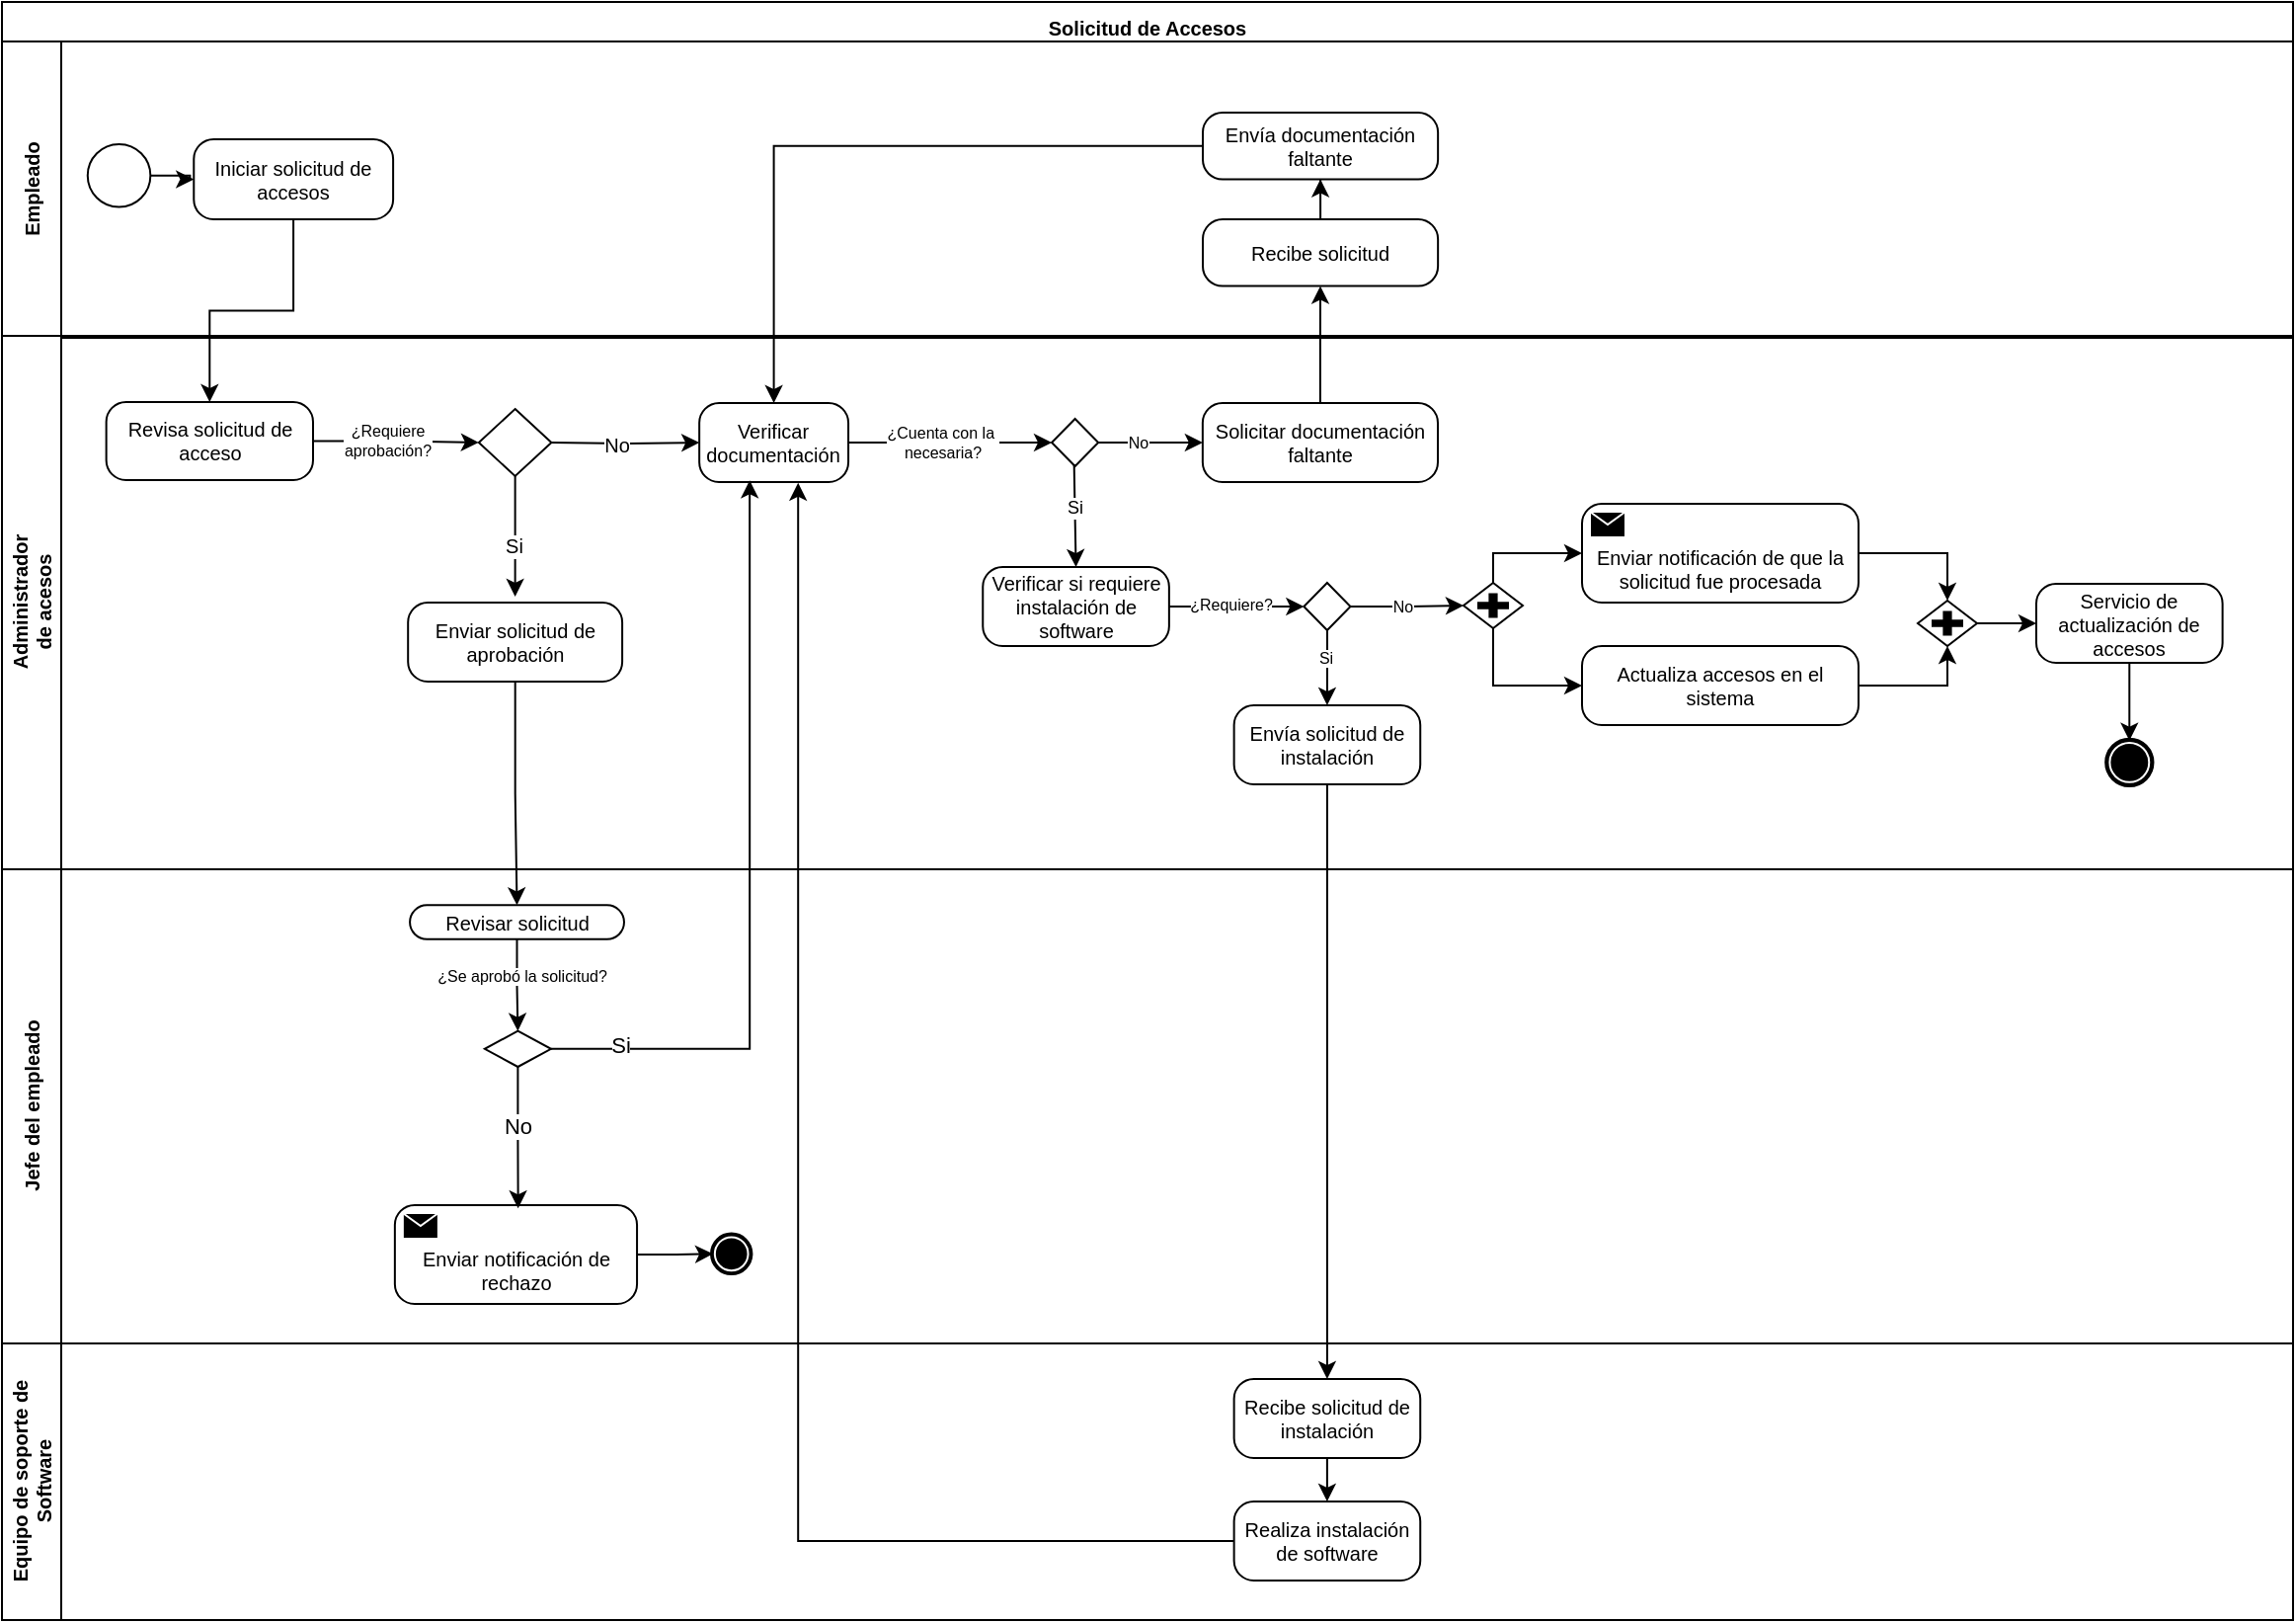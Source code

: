 <mxfile version="24.4.0" type="github">
  <diagram name="Página-1" id="WT7hfLJT9qiMbYiOzxR-">
    <mxGraphModel dx="1322" dy="656" grid="1" gridSize="10" guides="1" tooltips="1" connect="1" arrows="1" fold="1" page="1" pageScale="1" pageWidth="1169" pageHeight="827" math="0" shadow="0">
      <root>
        <mxCell id="0" />
        <mxCell id="1" parent="0" />
        <mxCell id="NLfXD7O3pRbXmPX5Px7o-197" value="" style="group" parent="1" vertex="1" connectable="0">
          <mxGeometry y="1" width="1160" height="819" as="geometry" />
        </mxCell>
        <mxCell id="NLfXD7O3pRbXmPX5Px7o-6" value="Solicitud de Accesos" style="swimlane;html=1;childLayout=stackLayout;resizeParent=1;resizeParentMax=0;horizontal=1;startSize=20;horizontalStack=0;whiteSpace=wrap;spacingTop=5;fontSize=10;container=1;" parent="NLfXD7O3pRbXmPX5Px7o-197" vertex="1">
          <mxGeometry width="1160" height="819" as="geometry" />
        </mxCell>
        <mxCell id="NLfXD7O3pRbXmPX5Px7o-7" value="Empleado" style="swimlane;html=1;startSize=30;horizontal=0;fontSize=10;" parent="NLfXD7O3pRbXmPX5Px7o-197" vertex="1">
          <mxGeometry y="20" width="1160" height="150" as="geometry" />
        </mxCell>
        <mxCell id="NLfXD7O3pRbXmPX5Px7o-17" style="edgeStyle=orthogonalEdgeStyle;rounded=0;orthogonalLoop=1;jettySize=auto;html=1;" parent="NLfXD7O3pRbXmPX5Px7o-7" source="NLfXD7O3pRbXmPX5Px7o-15" target="NLfXD7O3pRbXmPX5Px7o-16" edge="1">
          <mxGeometry relative="1" as="geometry" />
        </mxCell>
        <mxCell id="NLfXD7O3pRbXmPX5Px7o-15" value="" style="points=[[0.145,0.145,0],[0.5,0,0],[0.855,0.145,0],[1,0.5,0],[0.855,0.855,0],[0.5,1,0],[0.145,0.855,0],[0,0.5,0]];shape=mxgraph.bpmn.event;html=1;verticalLabelPosition=bottom;labelBackgroundColor=#ffffff;verticalAlign=top;align=center;perimeter=ellipsePerimeter;outlineConnect=0;aspect=fixed;outline=standard;symbol=general;" parent="NLfXD7O3pRbXmPX5Px7o-7" vertex="1">
          <mxGeometry x="43.382" y="52" width="31.791" height="31.791" as="geometry" />
        </mxCell>
        <mxCell id="NLfXD7O3pRbXmPX5Px7o-16" value="Iniciar solicitud de accesos" style="points=[[0.25,0,0],[0.5,0,0],[0.75,0,0],[1,0.25,0],[1,0.5,0],[1,0.75,0],[0.75,1,0],[0.5,1,0],[0.25,1,0],[0,0.75,0],[0,0.5,0],[0,0.25,0]];shape=mxgraph.bpmn.task;whiteSpace=wrap;rectStyle=rounded;size=10;html=1;container=1;expand=0;collapsible=0;taskMarker=abstract;fontSize=10;" parent="NLfXD7O3pRbXmPX5Px7o-7" vertex="1">
          <mxGeometry x="97.138" y="49.5" width="100.911" height="40.5" as="geometry" />
        </mxCell>
        <mxCell id="NLfXD7O3pRbXmPX5Px7o-195" style="edgeStyle=orthogonalEdgeStyle;rounded=0;orthogonalLoop=1;jettySize=auto;html=1;" parent="NLfXD7O3pRbXmPX5Px7o-7" source="NLfXD7O3pRbXmPX5Px7o-191" target="NLfXD7O3pRbXmPX5Px7o-193" edge="1">
          <mxGeometry relative="1" as="geometry" />
        </mxCell>
        <mxCell id="NLfXD7O3pRbXmPX5Px7o-191" value="Recibe solicitud" style="points=[[0.25,0,0],[0.5,0,0],[0.75,0,0],[1,0.25,0],[1,0.5,0],[1,0.75,0],[0.75,1,0],[0.5,1,0],[0.25,1,0],[0,0.75,0],[0,0.5,0],[0,0.25,0]];shape=mxgraph.bpmn.task;whiteSpace=wrap;rectStyle=rounded;size=10;html=1;container=1;expand=0;collapsible=0;taskMarker=abstract;fontSize=10;" parent="NLfXD7O3pRbXmPX5Px7o-7" vertex="1">
          <mxGeometry x="608" y="90" width="119.07" height="33.79" as="geometry" />
        </mxCell>
        <mxCell id="NLfXD7O3pRbXmPX5Px7o-193" value="Envía documentación faltante" style="points=[[0.25,0,0],[0.5,0,0],[0.75,0,0],[1,0.25,0],[1,0.5,0],[1,0.75,0],[0.75,1,0],[0.5,1,0],[0.25,1,0],[0,0.75,0],[0,0.5,0],[0,0.25,0]];shape=mxgraph.bpmn.task;whiteSpace=wrap;rectStyle=rounded;size=10;html=1;container=1;expand=0;collapsible=0;taskMarker=abstract;fontSize=10;" parent="NLfXD7O3pRbXmPX5Px7o-7" vertex="1">
          <mxGeometry x="608" y="36" width="119.07" height="33.79" as="geometry" />
        </mxCell>
        <mxCell id="NLfXD7O3pRbXmPX5Px7o-86" style="edgeStyle=orthogonalEdgeStyle;rounded=0;orthogonalLoop=1;jettySize=auto;html=1;" parent="NLfXD7O3pRbXmPX5Px7o-197" source="NLfXD7O3pRbXmPX5Px7o-16" target="NLfXD7O3pRbXmPX5Px7o-21" edge="1">
          <mxGeometry relative="1" as="geometry" />
        </mxCell>
        <mxCell id="NLfXD7O3pRbXmPX5Px7o-8" value="Administrador&lt;div style=&quot;font-size: 10px;&quot;&gt;de acesos&lt;/div&gt;" style="swimlane;html=1;startSize=30;horizontal=0;container=0;fontSize=10;" parent="NLfXD7O3pRbXmPX5Px7o-197" vertex="1">
          <mxGeometry y="169" width="1160" height="270" as="geometry" />
        </mxCell>
        <mxCell id="NLfXD7O3pRbXmPX5Px7o-25" style="edgeStyle=orthogonalEdgeStyle;rounded=0;orthogonalLoop=1;jettySize=auto;html=1;" parent="NLfXD7O3pRbXmPX5Px7o-8" source="NLfXD7O3pRbXmPX5Px7o-21" target="NLfXD7O3pRbXmPX5Px7o-24" edge="1">
          <mxGeometry relative="1" as="geometry" />
        </mxCell>
        <mxCell id="NLfXD7O3pRbXmPX5Px7o-84" value="¿Requiere&lt;div&gt;aprobación?&lt;/div&gt;" style="edgeLabel;html=1;align=center;verticalAlign=middle;resizable=0;points=[];fontSize=8;" parent="NLfXD7O3pRbXmPX5Px7o-25" vertex="1" connectable="0">
          <mxGeometry x="-0.113" y="-1" relative="1" as="geometry">
            <mxPoint y="-2" as="offset" />
          </mxGeometry>
        </mxCell>
        <mxCell id="NLfXD7O3pRbXmPX5Px7o-21" value="Revisa solicitud de acceso" style="points=[[0.25,0,0],[0.5,0,0],[0.75,0,0],[1,0.25,0],[1,0.5,0],[1,0.75,0],[0.75,1,0],[0.5,1,0],[0.25,1,0],[0,0.75,0],[0,0.5,0],[0,0.25,0]];shape=mxgraph.bpmn.task;whiteSpace=wrap;rectStyle=rounded;size=10;html=1;container=1;expand=0;collapsible=0;taskMarker=abstract;fontSize=10;" parent="NLfXD7O3pRbXmPX5Px7o-8" vertex="1">
          <mxGeometry x="52.813" y="33.5" width="104.683" height="39.5" as="geometry" />
        </mxCell>
        <mxCell id="NLfXD7O3pRbXmPX5Px7o-57" style="edgeStyle=orthogonalEdgeStyle;rounded=0;orthogonalLoop=1;jettySize=auto;html=1;entryX=0;entryY=0.5;entryDx=0;entryDy=0;entryPerimeter=0;" parent="NLfXD7O3pRbXmPX5Px7o-8" target="NLfXD7O3pRbXmPX5Px7o-56" edge="1">
          <mxGeometry relative="1" as="geometry">
            <mxPoint x="278.211" y="54" as="sourcePoint" />
            <mxPoint x="331.967" y="54" as="targetPoint" />
          </mxGeometry>
        </mxCell>
        <mxCell id="NLfXD7O3pRbXmPX5Px7o-60" value="No" style="edgeLabel;html=1;align=center;verticalAlign=middle;resizable=0;points=[];fontSize=10;" parent="NLfXD7O3pRbXmPX5Px7o-57" vertex="1" connectable="0">
          <mxGeometry x="-0.038" y="-1" relative="1" as="geometry">
            <mxPoint x="-4" y="-1" as="offset" />
          </mxGeometry>
        </mxCell>
        <mxCell id="NLfXD7O3pRbXmPX5Px7o-24" value="" style="points=[[0.25,0.25,0],[0.5,0,0],[0.75,0.25,0],[1,0.5,0],[0.75,0.75,0],[0.5,1,0],[0.25,0.75,0],[0,0.5,0]];shape=mxgraph.bpmn.gateway2;html=1;verticalLabelPosition=bottom;labelBackgroundColor=#ffffff;verticalAlign=top;align=center;perimeter=rhombusPerimeter;outlineConnect=0;outline=none;symbol=none;" parent="NLfXD7O3pRbXmPX5Px7o-8" vertex="1">
          <mxGeometry x="241.431" y="37" width="36.78" height="34" as="geometry" />
        </mxCell>
        <mxCell id="NLfXD7O3pRbXmPX5Px7o-28" value="Enviar solicitud de aprobación" style="points=[[0.25,0,0],[0.5,0,0],[0.75,0,0],[1,0.25,0],[1,0.5,0],[1,0.75,0],[0.75,1,0],[0.5,1,0],[0.25,1,0],[0,0.75,0],[0,0.5,0],[0,0.25,0]];shape=mxgraph.bpmn.task;whiteSpace=wrap;rectStyle=rounded;size=10;html=1;container=1;expand=0;collapsible=0;taskMarker=abstract;fontSize=10;" parent="NLfXD7O3pRbXmPX5Px7o-8" vertex="1">
          <mxGeometry x="205.593" y="135" width="108.455" height="40" as="geometry" />
        </mxCell>
        <mxCell id="NLfXD7O3pRbXmPX5Px7o-79" style="edgeStyle=orthogonalEdgeStyle;rounded=0;orthogonalLoop=1;jettySize=auto;html=1;entryX=0;entryY=0.5;entryDx=0;entryDy=0;exitX=1;exitY=0.5;exitDx=0;exitDy=0;exitPerimeter=0;" parent="NLfXD7O3pRbXmPX5Px7o-8" source="NLfXD7O3pRbXmPX5Px7o-56" target="NLfXD7O3pRbXmPX5Px7o-78" edge="1">
          <mxGeometry relative="1" as="geometry">
            <mxPoint x="476.821" y="54" as="targetPoint" />
            <mxPoint x="448.528" y="54" as="sourcePoint" />
          </mxGeometry>
        </mxCell>
        <mxCell id="NLfXD7O3pRbXmPX5Px7o-87" value="¿Cuenta con la&amp;nbsp;&lt;div style=&quot;font-size: 8px;&quot;&gt;necesaria?&lt;/div&gt;" style="edgeLabel;html=1;align=center;verticalAlign=middle;resizable=0;points=[];fontSize=8;" parent="NLfXD7O3pRbXmPX5Px7o-79" vertex="1" connectable="0">
          <mxGeometry x="0.098" y="-2" relative="1" as="geometry">
            <mxPoint x="-9" y="-2" as="offset" />
          </mxGeometry>
        </mxCell>
        <mxCell id="NLfXD7O3pRbXmPX5Px7o-56" value="Verificar documentación" style="points=[[0.25,0,0],[0.5,0,0],[0.75,0,0],[1,0.25,0],[1,0.5,0],[1,0.75,0],[0.75,1,0],[0.5,1,0],[0.25,1,0],[0,0.75,0],[0,0.5,0],[0,0.25,0]];shape=mxgraph.bpmn.task;whiteSpace=wrap;rectStyle=rounded;size=10;html=1;container=1;expand=0;collapsible=0;taskMarker=abstract;fontSize=10;" parent="NLfXD7O3pRbXmPX5Px7o-8" vertex="1">
          <mxGeometry x="353.081" y="34" width="75.447" height="40" as="geometry" />
        </mxCell>
        <mxCell id="NLfXD7O3pRbXmPX5Px7o-63" style="edgeStyle=orthogonalEdgeStyle;rounded=0;orthogonalLoop=1;jettySize=auto;html=1;entryX=0.5;entryY=-0.075;entryDx=0;entryDy=0;entryPerimeter=0;" parent="NLfXD7O3pRbXmPX5Px7o-8" source="NLfXD7O3pRbXmPX5Px7o-24" target="NLfXD7O3pRbXmPX5Px7o-28" edge="1">
          <mxGeometry relative="1" as="geometry" />
        </mxCell>
        <mxCell id="NLfXD7O3pRbXmPX5Px7o-64" value="Si" style="edgeLabel;html=1;align=center;verticalAlign=middle;resizable=0;points=[];fontSize=10;" parent="NLfXD7O3pRbXmPX5Px7o-63" vertex="1" connectable="0">
          <mxGeometry x="0.225" relative="1" as="geometry">
            <mxPoint x="-1" y="-3" as="offset" />
          </mxGeometry>
        </mxCell>
        <mxCell id="NLfXD7O3pRbXmPX5Px7o-189" style="edgeStyle=orthogonalEdgeStyle;rounded=0;orthogonalLoop=1;jettySize=auto;html=1;" parent="NLfXD7O3pRbXmPX5Px7o-8" source="NLfXD7O3pRbXmPX5Px7o-78" target="NLfXD7O3pRbXmPX5Px7o-188" edge="1">
          <mxGeometry relative="1" as="geometry" />
        </mxCell>
        <mxCell id="NLfXD7O3pRbXmPX5Px7o-190" value="No" style="edgeLabel;html=1;align=center;verticalAlign=middle;resizable=0;points=[];fontSize=8;" parent="NLfXD7O3pRbXmPX5Px7o-189" vertex="1" connectable="0">
          <mxGeometry x="-0.252" relative="1" as="geometry">
            <mxPoint as="offset" />
          </mxGeometry>
        </mxCell>
        <mxCell id="NLfXD7O3pRbXmPX5Px7o-78" value="" style="rhombus;whiteSpace=wrap;html=1;fontSize=10;" parent="NLfXD7O3pRbXmPX5Px7o-8" vertex="1">
          <mxGeometry x="531.52" y="42" width="23.577" height="24" as="geometry" />
        </mxCell>
        <mxCell id="NLfXD7O3pRbXmPX5Px7o-92" style="edgeStyle=orthogonalEdgeStyle;rounded=0;orthogonalLoop=1;jettySize=auto;html=1;entryX=0;entryY=0.5;entryDx=0;entryDy=0;" parent="NLfXD7O3pRbXmPX5Px7o-8" source="NLfXD7O3pRbXmPX5Px7o-81" target="NLfXD7O3pRbXmPX5Px7o-91" edge="1">
          <mxGeometry relative="1" as="geometry" />
        </mxCell>
        <mxCell id="NLfXD7O3pRbXmPX5Px7o-93" value="¿Requiere?" style="edgeLabel;html=1;align=center;verticalAlign=middle;resizable=0;points=[];fontSize=8;" parent="NLfXD7O3pRbXmPX5Px7o-92" vertex="1" connectable="0">
          <mxGeometry x="0.152" y="1" relative="1" as="geometry">
            <mxPoint x="-9" as="offset" />
          </mxGeometry>
        </mxCell>
        <mxCell id="NLfXD7O3pRbXmPX5Px7o-81" value="Verificar si requiere instalación de software" style="points=[[0.25,0,0],[0.5,0,0],[0.75,0,0],[1,0.25,0],[1,0.5,0],[1,0.75,0],[0.75,1,0],[0.5,1,0],[0.25,1,0],[0,0.75,0],[0,0.5,0],[0,0.25,0]];shape=mxgraph.bpmn.task;whiteSpace=wrap;rectStyle=rounded;size=10;html=1;container=1;expand=0;collapsible=0;taskMarker=abstract;fontSize=10;" parent="NLfXD7O3pRbXmPX5Px7o-8" vertex="1">
          <mxGeometry x="496.626" y="117" width="94.309" height="40" as="geometry" />
        </mxCell>
        <mxCell id="NLfXD7O3pRbXmPX5Px7o-91" value="" style="rhombus;whiteSpace=wrap;html=1;fontSize=10;" parent="NLfXD7O3pRbXmPX5Px7o-8" vertex="1">
          <mxGeometry x="659.179" y="125" width="23.577" height="24" as="geometry" />
        </mxCell>
        <mxCell id="NLfXD7O3pRbXmPX5Px7o-98" style="edgeStyle=orthogonalEdgeStyle;rounded=0;orthogonalLoop=1;jettySize=auto;html=1;entryX=0.5;entryY=0;entryDx=0;entryDy=0;entryPerimeter=0;" parent="NLfXD7O3pRbXmPX5Px7o-8" target="NLfXD7O3pRbXmPX5Px7o-81" edge="1">
          <mxGeometry relative="1" as="geometry">
            <mxPoint x="542.837" y="65" as="sourcePoint" />
            <mxPoint x="543.78" y="120" as="targetPoint" />
          </mxGeometry>
        </mxCell>
        <mxCell id="NLfXD7O3pRbXmPX5Px7o-99" value="Si" style="edgeLabel;html=1;align=center;verticalAlign=middle;resizable=0;points=[];fontSize=9;" parent="NLfXD7O3pRbXmPX5Px7o-98" vertex="1" connectable="0">
          <mxGeometry x="-0.308" relative="1" as="geometry">
            <mxPoint y="4" as="offset" />
          </mxGeometry>
        </mxCell>
        <mxCell id="NLfXD7O3pRbXmPX5Px7o-100" value="Envía solicitud de instalación" style="points=[[0.25,0,0],[0.5,0,0],[0.75,0,0],[1,0.25,0],[1,0.5,0],[1,0.75,0],[0.75,1,0],[0.5,1,0],[0.25,1,0],[0,0.75,0],[0,0.5,0],[0,0.25,0]];shape=mxgraph.bpmn.task;whiteSpace=wrap;rectStyle=rounded;size=10;html=1;container=1;expand=0;collapsible=0;taskMarker=abstract;fontSize=10;" parent="NLfXD7O3pRbXmPX5Px7o-8" vertex="1">
          <mxGeometry x="623.813" y="187" width="94.309" height="40" as="geometry" />
        </mxCell>
        <mxCell id="NLfXD7O3pRbXmPX5Px7o-101" style="edgeStyle=orthogonalEdgeStyle;rounded=0;orthogonalLoop=1;jettySize=auto;html=1;entryX=0.5;entryY=0;entryDx=0;entryDy=0;entryPerimeter=0;" parent="NLfXD7O3pRbXmPX5Px7o-8" source="NLfXD7O3pRbXmPX5Px7o-91" target="NLfXD7O3pRbXmPX5Px7o-100" edge="1">
          <mxGeometry relative="1" as="geometry" />
        </mxCell>
        <mxCell id="NLfXD7O3pRbXmPX5Px7o-102" value="Si" style="edgeLabel;html=1;align=center;verticalAlign=middle;resizable=0;points=[];fontSize=8;" parent="NLfXD7O3pRbXmPX5Px7o-101" vertex="1" connectable="0">
          <mxGeometry x="0.596" y="1" relative="1" as="geometry">
            <mxPoint x="-2" y="-16" as="offset" />
          </mxGeometry>
        </mxCell>
        <mxCell id="NLfXD7O3pRbXmPX5Px7o-142" value="Enviar notificación de que la solicitud fue procesada" style="points=[[0.25,0,0],[0.5,0,0],[0.75,0,0],[1,0.25,0],[1,0.5,0],[1,0.75,0],[0.75,1,0],[0.5,1,0],[0.25,1,0],[0,0.75,0],[0,0.5,0],[0,0.25,0]];shape=mxgraph.bpmn.task;whiteSpace=wrap;rectStyle=rounded;size=10;html=1;container=1;expand=0;collapsible=0;taskMarker=send;verticalAlign=middle;fontSize=10;spacingTop=15;" parent="NLfXD7O3pRbXmPX5Px7o-8" vertex="1">
          <mxGeometry x="800" y="85" width="140" height="50" as="geometry" />
        </mxCell>
        <mxCell id="NLfXD7O3pRbXmPX5Px7o-178" style="edgeStyle=orthogonalEdgeStyle;rounded=0;orthogonalLoop=1;jettySize=auto;html=1;" parent="NLfXD7O3pRbXmPX5Px7o-8" source="NLfXD7O3pRbXmPX5Px7o-144" target="NLfXD7O3pRbXmPX5Px7o-142" edge="1">
          <mxGeometry relative="1" as="geometry">
            <Array as="points">
              <mxPoint x="755" y="110" />
            </Array>
          </mxGeometry>
        </mxCell>
        <mxCell id="NLfXD7O3pRbXmPX5Px7o-144" value="" style="points=[[0.25,0.25,0],[0.5,0,0],[0.75,0.25,0],[1,0.5,0],[0.75,0.75,0],[0.5,1,0],[0.25,0.75,0],[0,0.5,0]];shape=mxgraph.bpmn.gateway2;html=1;verticalLabelPosition=bottom;labelBackgroundColor=#ffffff;verticalAlign=top;align=center;perimeter=rhombusPerimeter;outlineConnect=0;outline=none;symbol=none;gwType=parallel;" parent="NLfXD7O3pRbXmPX5Px7o-8" vertex="1">
          <mxGeometry x="740" y="125" width="30" height="23" as="geometry" />
        </mxCell>
        <mxCell id="NLfXD7O3pRbXmPX5Px7o-145" style="edgeStyle=orthogonalEdgeStyle;rounded=0;orthogonalLoop=1;jettySize=auto;html=1;entryX=0;entryY=0.5;entryDx=0;entryDy=0;entryPerimeter=0;" parent="NLfXD7O3pRbXmPX5Px7o-8" source="NLfXD7O3pRbXmPX5Px7o-91" target="NLfXD7O3pRbXmPX5Px7o-144" edge="1">
          <mxGeometry relative="1" as="geometry" />
        </mxCell>
        <mxCell id="NLfXD7O3pRbXmPX5Px7o-146" value="No" style="edgeLabel;html=1;align=center;verticalAlign=middle;resizable=0;points=[];fontSize=8;" parent="NLfXD7O3pRbXmPX5Px7o-145" vertex="1" connectable="0">
          <mxGeometry x="0.046" relative="1" as="geometry">
            <mxPoint x="-4" as="offset" />
          </mxGeometry>
        </mxCell>
        <mxCell id="NLfXD7O3pRbXmPX5Px7o-177" value="Actualiza accesos en el sistema" style="points=[[0.25,0,0],[0.5,0,0],[0.75,0,0],[1,0.25,0],[1,0.5,0],[1,0.75,0],[0.75,1,0],[0.5,1,0],[0.25,1,0],[0,0.75,0],[0,0.5,0],[0,0.25,0]];shape=mxgraph.bpmn.task;whiteSpace=wrap;rectStyle=rounded;size=10;html=1;container=1;expand=0;collapsible=0;taskMarker=abstract;fontSize=10;" parent="NLfXD7O3pRbXmPX5Px7o-8" vertex="1">
          <mxGeometry x="800" y="157" width="140" height="40" as="geometry" />
        </mxCell>
        <mxCell id="NLfXD7O3pRbXmPX5Px7o-180" style="edgeStyle=orthogonalEdgeStyle;rounded=0;orthogonalLoop=1;jettySize=auto;html=1;entryX=0;entryY=0.5;entryDx=0;entryDy=0;entryPerimeter=0;exitX=0.5;exitY=1;exitDx=0;exitDy=0;exitPerimeter=0;" parent="NLfXD7O3pRbXmPX5Px7o-8" source="NLfXD7O3pRbXmPX5Px7o-144" target="NLfXD7O3pRbXmPX5Px7o-177" edge="1">
          <mxGeometry relative="1" as="geometry" />
        </mxCell>
        <mxCell id="NLfXD7O3pRbXmPX5Px7o-181" value="" style="points=[[0.25,0.25,0],[0.5,0,0],[0.75,0.25,0],[1,0.5,0],[0.75,0.75,0],[0.5,1,0],[0.25,0.75,0],[0,0.5,0]];shape=mxgraph.bpmn.gateway2;html=1;verticalLabelPosition=bottom;labelBackgroundColor=#ffffff;verticalAlign=top;align=center;perimeter=rhombusPerimeter;outlineConnect=0;outline=none;symbol=none;gwType=parallel;" parent="NLfXD7O3pRbXmPX5Px7o-8" vertex="1">
          <mxGeometry x="970" y="134" width="30" height="23" as="geometry" />
        </mxCell>
        <mxCell id="NLfXD7O3pRbXmPX5Px7o-182" style="edgeStyle=orthogonalEdgeStyle;rounded=0;orthogonalLoop=1;jettySize=auto;html=1;entryX=0.5;entryY=0;entryDx=0;entryDy=0;entryPerimeter=0;" parent="NLfXD7O3pRbXmPX5Px7o-8" source="NLfXD7O3pRbXmPX5Px7o-142" target="NLfXD7O3pRbXmPX5Px7o-181" edge="1">
          <mxGeometry relative="1" as="geometry" />
        </mxCell>
        <mxCell id="NLfXD7O3pRbXmPX5Px7o-183" style="edgeStyle=orthogonalEdgeStyle;rounded=0;orthogonalLoop=1;jettySize=auto;html=1;entryX=0.5;entryY=1;entryDx=0;entryDy=0;entryPerimeter=0;" parent="NLfXD7O3pRbXmPX5Px7o-8" source="NLfXD7O3pRbXmPX5Px7o-177" target="NLfXD7O3pRbXmPX5Px7o-181" edge="1">
          <mxGeometry relative="1" as="geometry" />
        </mxCell>
        <mxCell id="NLfXD7O3pRbXmPX5Px7o-187" style="edgeStyle=orthogonalEdgeStyle;rounded=0;orthogonalLoop=1;jettySize=auto;html=1;" parent="NLfXD7O3pRbXmPX5Px7o-8" source="NLfXD7O3pRbXmPX5Px7o-184" target="NLfXD7O3pRbXmPX5Px7o-186" edge="1">
          <mxGeometry relative="1" as="geometry" />
        </mxCell>
        <mxCell id="NLfXD7O3pRbXmPX5Px7o-184" value="Servicio de actualización de accesos" style="points=[[0.25,0,0],[0.5,0,0],[0.75,0,0],[1,0.25,0],[1,0.5,0],[1,0.75,0],[0.75,1,0],[0.5,1,0],[0.25,1,0],[0,0.75,0],[0,0.5,0],[0,0.25,0]];shape=mxgraph.bpmn.task;whiteSpace=wrap;rectStyle=rounded;size=10;html=1;container=1;expand=0;collapsible=0;taskMarker=abstract;fontSize=10;" parent="NLfXD7O3pRbXmPX5Px7o-8" vertex="1">
          <mxGeometry x="1030.003" y="125.5" width="94.309" height="40" as="geometry" />
        </mxCell>
        <mxCell id="NLfXD7O3pRbXmPX5Px7o-185" style="edgeStyle=orthogonalEdgeStyle;rounded=0;orthogonalLoop=1;jettySize=auto;html=1;entryX=0;entryY=0.5;entryDx=0;entryDy=0;entryPerimeter=0;" parent="NLfXD7O3pRbXmPX5Px7o-8" source="NLfXD7O3pRbXmPX5Px7o-181" target="NLfXD7O3pRbXmPX5Px7o-184" edge="1">
          <mxGeometry relative="1" as="geometry" />
        </mxCell>
        <mxCell id="NLfXD7O3pRbXmPX5Px7o-186" value="" style="points=[[0.145,0.145,0],[0.5,0,0],[0.855,0.145,0],[1,0.5,0],[0.855,0.855,0],[0.5,1,0],[0.145,0.855,0],[0,0.5,0]];shape=mxgraph.bpmn.event;html=1;verticalLabelPosition=bottom;labelBackgroundColor=#ffffff;verticalAlign=top;align=center;perimeter=ellipsePerimeter;outlineConnect=0;aspect=fixed;outline=end;symbol=terminate;" parent="NLfXD7O3pRbXmPX5Px7o-8" vertex="1">
          <mxGeometry x="1066.08" y="204.84" width="22.16" height="22.16" as="geometry" />
        </mxCell>
        <mxCell id="NLfXD7O3pRbXmPX5Px7o-188" value="Solicitar documentación faltante" style="points=[[0.25,0,0],[0.5,0,0],[0.75,0,0],[1,0.25,0],[1,0.5,0],[1,0.75,0],[0.75,1,0],[0.5,1,0],[0.25,1,0],[0,0.75,0],[0,0.5,0],[0,0.25,0]];shape=mxgraph.bpmn.task;whiteSpace=wrap;rectStyle=rounded;size=10;html=1;container=1;expand=0;collapsible=0;taskMarker=abstract;fontSize=10;" parent="NLfXD7O3pRbXmPX5Px7o-8" vertex="1">
          <mxGeometry x="607.93" y="34" width="119.07" height="40" as="geometry" />
        </mxCell>
        <mxCell id="NLfXD7O3pRbXmPX5Px7o-41" style="edgeStyle=orthogonalEdgeStyle;rounded=0;orthogonalLoop=1;jettySize=auto;html=1;" parent="NLfXD7O3pRbXmPX5Px7o-197" source="NLfXD7O3pRbXmPX5Px7o-28" target="NLfXD7O3pRbXmPX5Px7o-39" edge="1">
          <mxGeometry relative="1" as="geometry" />
        </mxCell>
        <mxCell id="NLfXD7O3pRbXmPX5Px7o-111" style="edgeStyle=orthogonalEdgeStyle;rounded=0;orthogonalLoop=1;jettySize=auto;html=1;entryX=0.338;entryY=0.979;entryDx=0;entryDy=0;entryPerimeter=0;" parent="NLfXD7O3pRbXmPX5Px7o-197" source="NLfXD7O3pRbXmPX5Px7o-43" target="NLfXD7O3pRbXmPX5Px7o-56" edge="1">
          <mxGeometry relative="1" as="geometry" />
        </mxCell>
        <mxCell id="NLfXD7O3pRbXmPX5Px7o-112" value="Si" style="edgeLabel;html=1;align=center;verticalAlign=middle;resizable=0;points=[];" parent="NLfXD7O3pRbXmPX5Px7o-111" vertex="1" connectable="0">
          <mxGeometry x="-0.821" y="2" relative="1" as="geometry">
            <mxPoint as="offset" />
          </mxGeometry>
        </mxCell>
        <mxCell id="NLfXD7O3pRbXmPX5Px7o-9" value="Jefe del empleado" style="swimlane;html=1;startSize=30;horizontal=0;container=0;fontSize=10;align=center;" parent="NLfXD7O3pRbXmPX5Px7o-197" vertex="1">
          <mxGeometry y="439" width="1160" height="240" as="geometry" />
        </mxCell>
        <mxCell id="NLfXD7O3pRbXmPX5Px7o-46" value="Enviar notificación de rechazo" style="points=[[0.25,0,0],[0.5,0,0],[0.75,0,0],[1,0.25,0],[1,0.5,0],[1,0.75,0],[0.75,1,0],[0.5,1,0],[0.25,1,0],[0,0.75,0],[0,0.5,0],[0,0.25,0]];shape=mxgraph.bpmn.task;whiteSpace=wrap;rectStyle=rounded;size=10;html=1;container=1;expand=0;collapsible=0;taskMarker=send;verticalAlign=middle;fontSize=10;spacingTop=15;" parent="NLfXD7O3pRbXmPX5Px7o-197" vertex="1">
          <mxGeometry x="198.93" y="609" width="122.6" height="50" as="geometry" />
        </mxCell>
        <mxCell id="NLfXD7O3pRbXmPX5Px7o-53" style="edgeStyle=orthogonalEdgeStyle;rounded=0;orthogonalLoop=1;jettySize=auto;html=1;entryX=0;entryY=0.5;entryDx=0;entryDy=0;entryPerimeter=0;" parent="NLfXD7O3pRbXmPX5Px7o-197" source="NLfXD7O3pRbXmPX5Px7o-46" target="NLfXD7O3pRbXmPX5Px7o-52" edge="1">
          <mxGeometry relative="1" as="geometry" />
        </mxCell>
        <mxCell id="NLfXD7O3pRbXmPX5Px7o-52" value="" style="points=[[0.145,0.145,0],[0.5,0,0],[0.855,0.145,0],[1,0.5,0],[0.855,0.855,0],[0.5,1,0],[0.145,0.855,0],[0,0.5,0]];shape=mxgraph.bpmn.event;html=1;verticalLabelPosition=bottom;labelBackgroundColor=#ffffff;verticalAlign=top;align=center;perimeter=ellipsePerimeter;outlineConnect=0;aspect=fixed;outline=end;symbol=terminate;" parent="NLfXD7O3pRbXmPX5Px7o-197" vertex="1">
          <mxGeometry x="360" y="624.3" width="18.7" height="18.7" as="geometry" />
        </mxCell>
        <mxCell id="NLfXD7O3pRbXmPX5Px7o-106" style="edgeStyle=orthogonalEdgeStyle;rounded=0;orthogonalLoop=1;jettySize=auto;html=1;entryX=0.509;entryY=0.032;entryDx=0;entryDy=0;entryPerimeter=0;" parent="NLfXD7O3pRbXmPX5Px7o-197" source="NLfXD7O3pRbXmPX5Px7o-43" target="NLfXD7O3pRbXmPX5Px7o-46" edge="1">
          <mxGeometry relative="1" as="geometry" />
        </mxCell>
        <mxCell id="NLfXD7O3pRbXmPX5Px7o-107" value="No" style="edgeLabel;html=1;align=center;verticalAlign=middle;resizable=0;points=[];" parent="NLfXD7O3pRbXmPX5Px7o-106" vertex="1" connectable="0">
          <mxGeometry x="-0.435" relative="1" as="geometry">
            <mxPoint y="9" as="offset" />
          </mxGeometry>
        </mxCell>
        <mxCell id="NLfXD7O3pRbXmPX5Px7o-43" value="" style="rhombus;whiteSpace=wrap;html=1;fontSize=10;" parent="NLfXD7O3pRbXmPX5Px7o-197" vertex="1">
          <mxGeometry x="244.42" y="520.82" width="33.58" height="18.18" as="geometry" />
        </mxCell>
        <mxCell id="NLfXD7O3pRbXmPX5Px7o-44" value="" style="edgeStyle=orthogonalEdgeStyle;rounded=0;orthogonalLoop=1;jettySize=auto;html=1;" parent="NLfXD7O3pRbXmPX5Px7o-197" source="NLfXD7O3pRbXmPX5Px7o-39" target="NLfXD7O3pRbXmPX5Px7o-43" edge="1">
          <mxGeometry relative="1" as="geometry" />
        </mxCell>
        <mxCell id="NLfXD7O3pRbXmPX5Px7o-45" value="¿Se aprobó la solicitud?" style="edgeLabel;html=1;align=center;verticalAlign=middle;resizable=0;points=[];fontSize=8;" parent="NLfXD7O3pRbXmPX5Px7o-44" vertex="1" connectable="0">
          <mxGeometry x="0.177" y="-1" relative="1" as="geometry">
            <mxPoint x="3" y="-9" as="offset" />
          </mxGeometry>
        </mxCell>
        <mxCell id="NLfXD7O3pRbXmPX5Px7o-39" value="Revisar solicitud" style="points=[[0.25,0,0],[0.5,0,0],[0.75,0,0],[1,0.25,0],[1,0.5,0],[1,0.75,0],[0.75,1,0],[0.5,1,0],[0.25,1,0],[0,0.75,0],[0,0.5,0],[0,0.25,0]];shape=mxgraph.bpmn.task;whiteSpace=wrap;rectStyle=rounded;size=10;html=1;container=1;expand=0;collapsible=0;taskMarker=abstract;fontSize=10;" parent="NLfXD7O3pRbXmPX5Px7o-197" vertex="1">
          <mxGeometry x="206.537" y="457.183" width="108.455" height="17.225" as="geometry" />
        </mxCell>
        <mxCell id="NLfXD7O3pRbXmPX5Px7o-113" value="Equipo de soporte de&lt;div&gt;Software&lt;/div&gt;" style="swimlane;html=1;startSize=30;horizontal=0;container=0;fontSize=10;" parent="NLfXD7O3pRbXmPX5Px7o-197" vertex="1">
          <mxGeometry y="679" width="1160" height="140" as="geometry" />
        </mxCell>
        <mxCell id="NLfXD7O3pRbXmPX5Px7o-140" style="edgeStyle=orthogonalEdgeStyle;rounded=0;orthogonalLoop=1;jettySize=auto;html=1;" parent="NLfXD7O3pRbXmPX5Px7o-113" source="NLfXD7O3pRbXmPX5Px7o-137" target="NLfXD7O3pRbXmPX5Px7o-139" edge="1">
          <mxGeometry relative="1" as="geometry" />
        </mxCell>
        <mxCell id="NLfXD7O3pRbXmPX5Px7o-137" value="Recibe solicitud de instalación" style="points=[[0.25,0,0],[0.5,0,0],[0.75,0,0],[1,0.25,0],[1,0.5,0],[1,0.75,0],[0.75,1,0],[0.5,1,0],[0.25,1,0],[0,0.75,0],[0,0.5,0],[0,0.25,0]];shape=mxgraph.bpmn.task;whiteSpace=wrap;rectStyle=rounded;size=10;html=1;container=1;expand=0;collapsible=0;taskMarker=abstract;fontSize=10;" parent="NLfXD7O3pRbXmPX5Px7o-113" vertex="1">
          <mxGeometry x="623.813" y="18" width="94.309" height="40" as="geometry" />
        </mxCell>
        <mxCell id="NLfXD7O3pRbXmPX5Px7o-139" value="Realiza instalación de software" style="points=[[0.25,0,0],[0.5,0,0],[0.75,0,0],[1,0.25,0],[1,0.5,0],[1,0.75,0],[0.75,1,0],[0.5,1,0],[0.25,1,0],[0,0.75,0],[0,0.5,0],[0,0.25,0]];shape=mxgraph.bpmn.task;whiteSpace=wrap;rectStyle=rounded;size=10;html=1;container=1;expand=0;collapsible=0;taskMarker=abstract;fontSize=10;" parent="NLfXD7O3pRbXmPX5Px7o-113" vertex="1">
          <mxGeometry x="623.813" y="80" width="94.309" height="40" as="geometry" />
        </mxCell>
        <mxCell id="NLfXD7O3pRbXmPX5Px7o-138" style="edgeStyle=orthogonalEdgeStyle;rounded=0;orthogonalLoop=1;jettySize=auto;html=1;" parent="NLfXD7O3pRbXmPX5Px7o-197" source="NLfXD7O3pRbXmPX5Px7o-100" target="NLfXD7O3pRbXmPX5Px7o-137" edge="1">
          <mxGeometry relative="1" as="geometry" />
        </mxCell>
        <mxCell id="NLfXD7O3pRbXmPX5Px7o-141" style="edgeStyle=orthogonalEdgeStyle;rounded=0;orthogonalLoop=1;jettySize=auto;html=1;entryX=0.663;entryY=1.01;entryDx=0;entryDy=0;entryPerimeter=0;" parent="NLfXD7O3pRbXmPX5Px7o-197" source="NLfXD7O3pRbXmPX5Px7o-139" target="NLfXD7O3pRbXmPX5Px7o-56" edge="1">
          <mxGeometry relative="1" as="geometry" />
        </mxCell>
        <mxCell id="NLfXD7O3pRbXmPX5Px7o-192" style="edgeStyle=orthogonalEdgeStyle;rounded=0;orthogonalLoop=1;jettySize=auto;html=1;entryX=0.5;entryY=1;entryDx=0;entryDy=0;entryPerimeter=0;" parent="NLfXD7O3pRbXmPX5Px7o-197" source="NLfXD7O3pRbXmPX5Px7o-188" target="NLfXD7O3pRbXmPX5Px7o-191" edge="1">
          <mxGeometry relative="1" as="geometry" />
        </mxCell>
        <mxCell id="NLfXD7O3pRbXmPX5Px7o-196" style="edgeStyle=orthogonalEdgeStyle;rounded=0;orthogonalLoop=1;jettySize=auto;html=1;entryX=0.5;entryY=0;entryDx=0;entryDy=0;entryPerimeter=0;" parent="NLfXD7O3pRbXmPX5Px7o-197" source="NLfXD7O3pRbXmPX5Px7o-193" target="NLfXD7O3pRbXmPX5Px7o-56" edge="1">
          <mxGeometry relative="1" as="geometry" />
        </mxCell>
      </root>
    </mxGraphModel>
  </diagram>
</mxfile>
